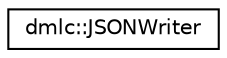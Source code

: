 digraph "Graphical Class Hierarchy"
{
 // LATEX_PDF_SIZE
  edge [fontname="Helvetica",fontsize="10",labelfontname="Helvetica",labelfontsize="10"];
  node [fontname="Helvetica",fontsize="10",shape=record];
  rankdir="LR";
  Node0 [label="dmlc::JSONWriter",height=0.2,width=0.4,color="black", fillcolor="white", style="filled",URL="$classdmlc_1_1JSONWriter.html",tooltip="Lightweight json to write any STL compositions."];
}
